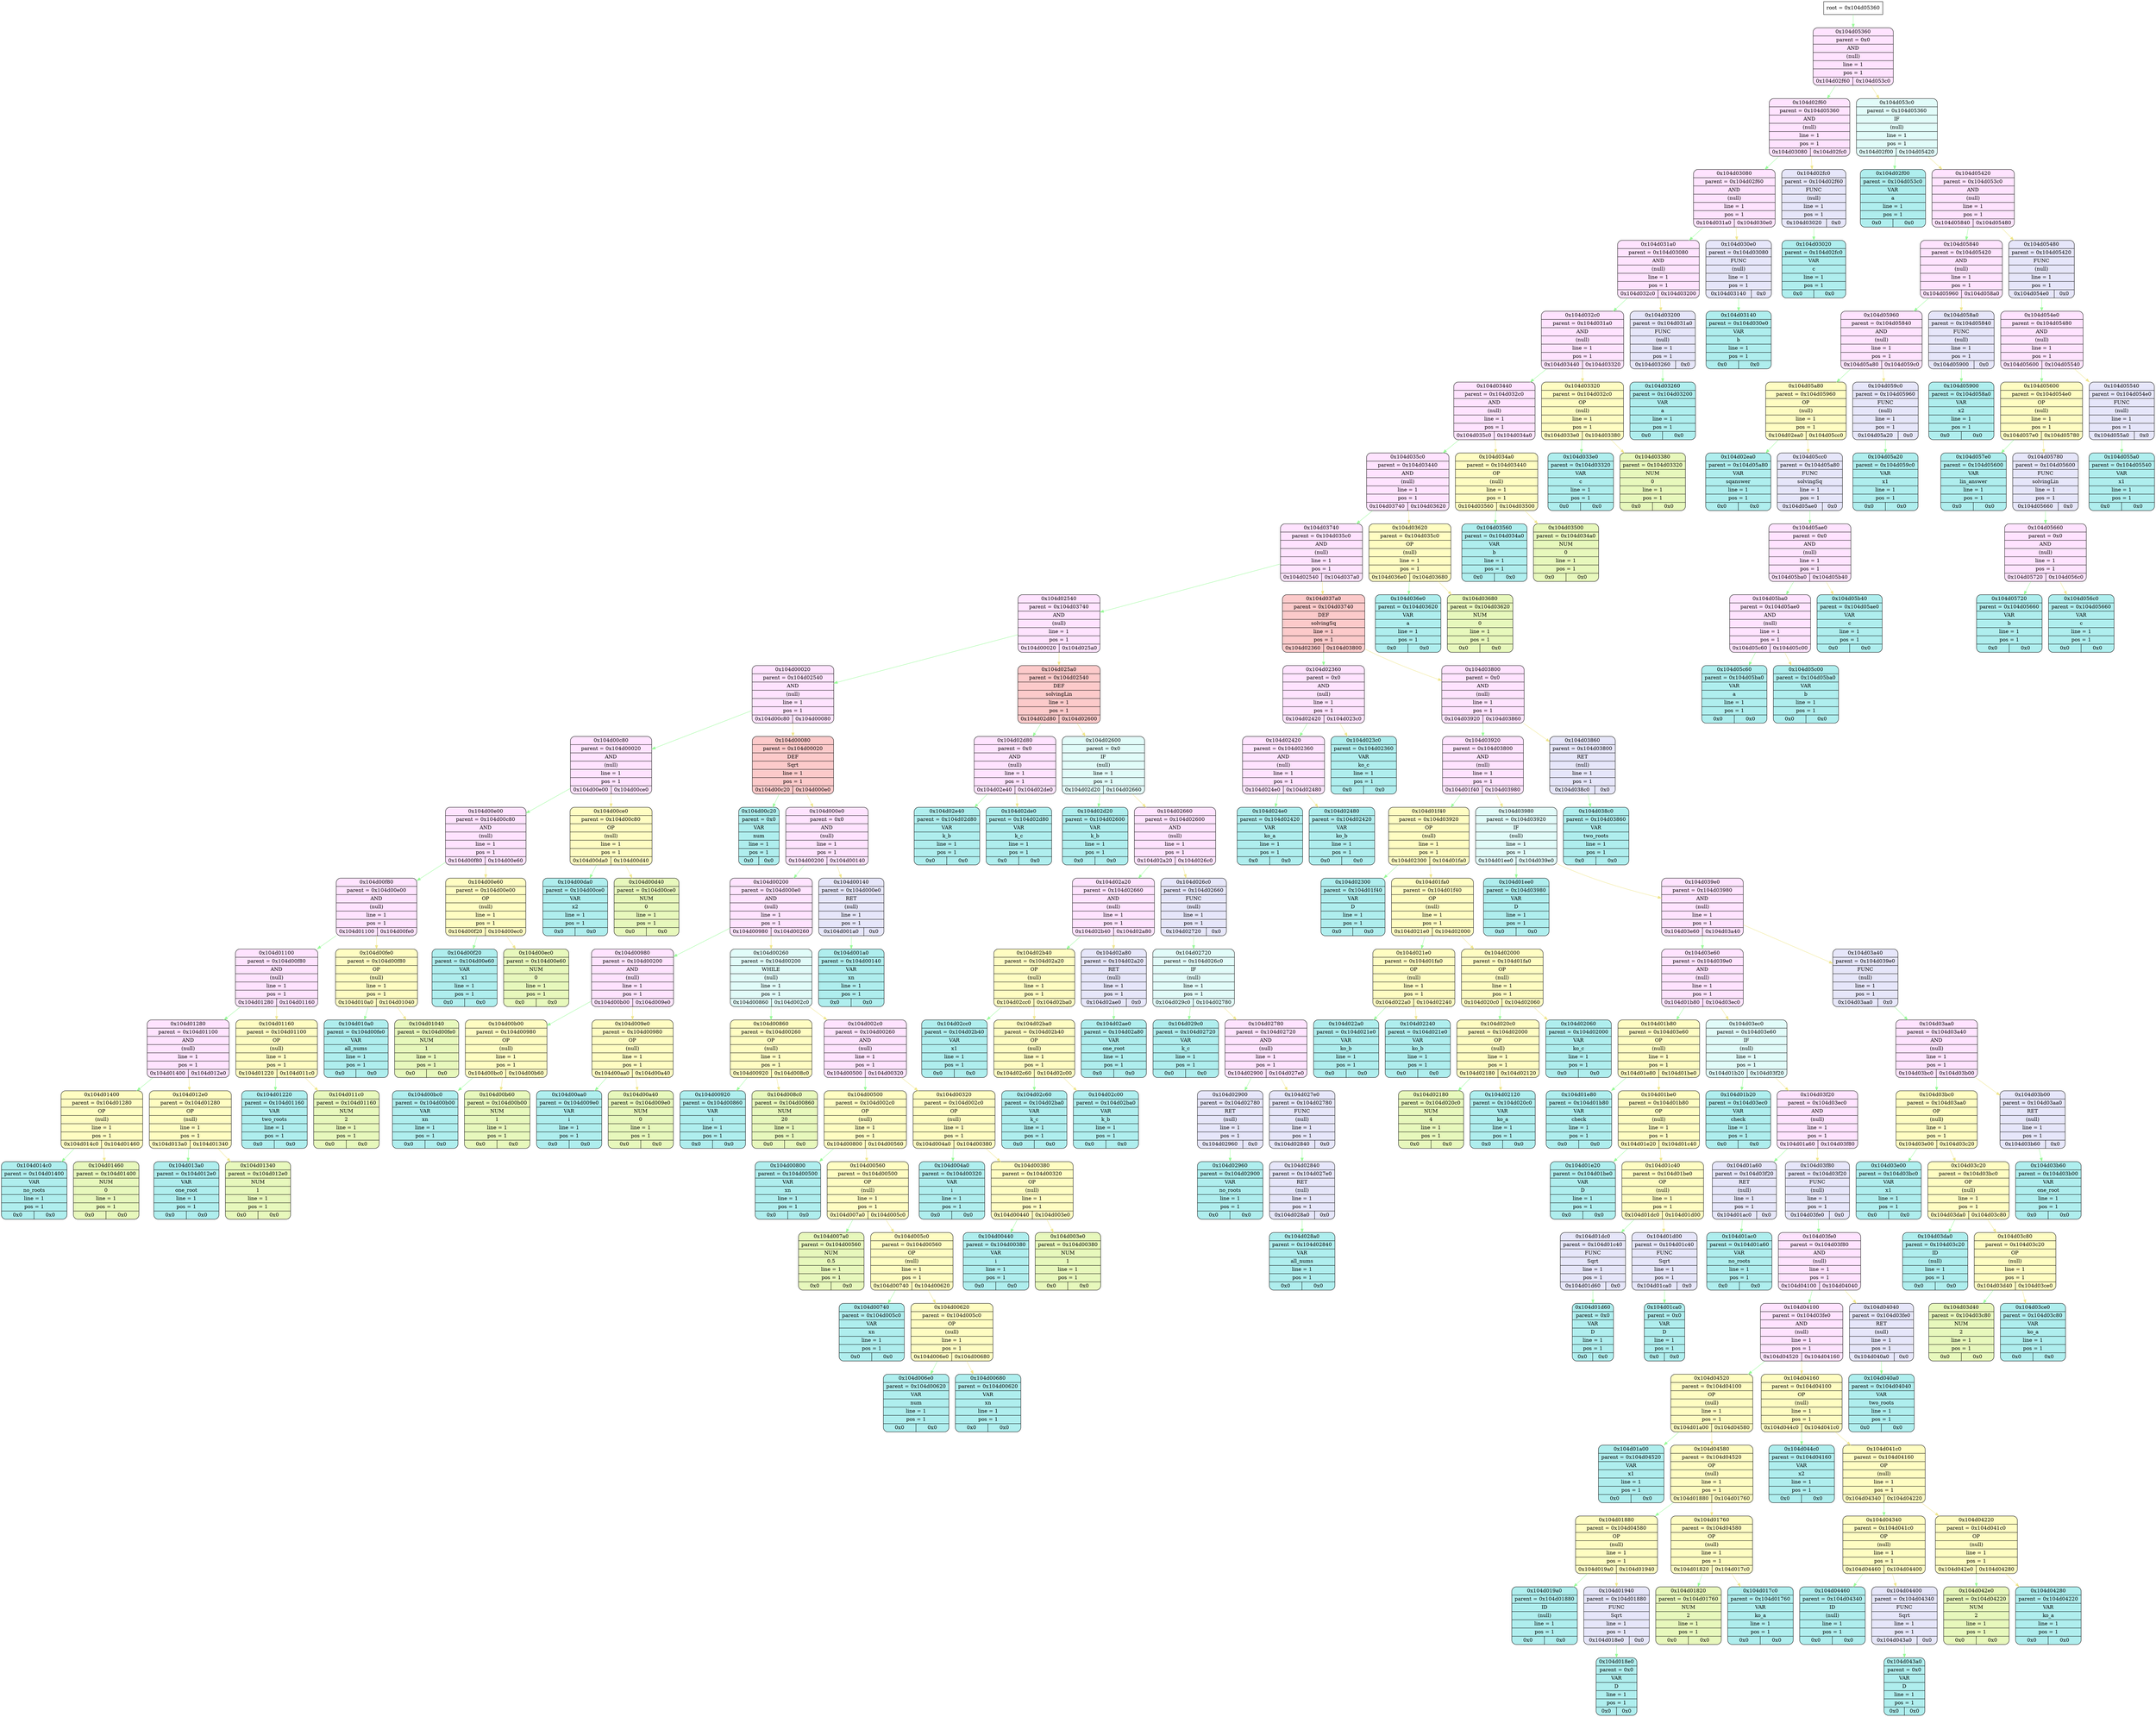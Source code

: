 digraph
{
    node_info[shape = record, label = "{root = 0x104d05360}"];

    node_info->node_0x104d05360 [color = "#98FB98"];
    node_0x104d05360[shape = Mrecord, label = "{{0x104d05360} | {parent =  0x0} | {AND} | {(null)} | {line = 1} | {pos = 1} | {0x104d02f60 | 0x104d053c0}}",
                                        style="filled", fillcolor="#FFE3FF"];
    node_0x104d02f60[shape = Mrecord, label = "{{0x104d02f60} | {parent =  0x104d05360} | {AND} | {(null)} | {line = 1} | {pos = 1} | {0x104d03080 | 0x104d02fc0}}",
                                        style="filled", fillcolor="#FFE3FF"];
    node_0x104d03080[shape = Mrecord, label = "{{0x104d03080} | {parent =  0x104d02f60} | {AND} | {(null)} | {line = 1} | {pos = 1} | {0x104d031a0 | 0x104d030e0}}",
                                        style="filled", fillcolor="#FFE3FF"];
    node_0x104d031a0[shape = Mrecord, label = "{{0x104d031a0} | {parent =  0x104d03080} | {AND} | {(null)} | {line = 1} | {pos = 1} | {0x104d032c0 | 0x104d03200}}",
                                        style="filled", fillcolor="#FFE3FF"];
    node_0x104d032c0[shape = Mrecord, label = "{{0x104d032c0} | {parent =  0x104d031a0} | {AND} | {(null)} | {line = 1} | {pos = 1} | {0x104d03440 | 0x104d03320}}",
                                        style="filled", fillcolor="#FFE3FF"];
    node_0x104d03440[shape = Mrecord, label = "{{0x104d03440} | {parent =  0x104d032c0} | {AND} | {(null)} | {line = 1} | {pos = 1} | {0x104d035c0 | 0x104d034a0}}",
                                        style="filled", fillcolor="#FFE3FF"];
    node_0x104d035c0[shape = Mrecord, label = "{{0x104d035c0} | {parent =  0x104d03440} | {AND} | {(null)} | {line = 1} | {pos = 1} | {0x104d03740 | 0x104d03620}}",
                                        style="filled", fillcolor="#FFE3FF"];
    node_0x104d03740[shape = Mrecord, label = "{{0x104d03740} | {parent =  0x104d035c0} | {AND} | {(null)} | {line = 1} | {pos = 1} | {0x104d02540 | 0x104d037a0}}",
                                        style="filled", fillcolor="#FFE3FF"];
    node_0x104d02540[shape = Mrecord, label = "{{0x104d02540} | {parent =  0x104d03740} | {AND} | {(null)} | {line = 1} | {pos = 1} | {0x104d00020 | 0x104d025a0}}",
                                        style="filled", fillcolor="#FFE3FF"];
    node_0x104d00020[shape = Mrecord, label = "{{0x104d00020} | {parent =  0x104d02540} | {AND} | {(null)} | {line = 1} | {pos = 1} | {0x104d00c80 | 0x104d00080}}",
                                        style="filled", fillcolor="#FFE3FF"];
    node_0x104d00c80[shape = Mrecord, label = "{{0x104d00c80} | {parent =  0x104d00020} | {AND} | {(null)} | {line = 1} | {pos = 1} | {0x104d00e00 | 0x104d00ce0}}",
                                        style="filled", fillcolor="#FFE3FF"];
    node_0x104d00e00[shape = Mrecord, label = "{{0x104d00e00} | {parent =  0x104d00c80} | {AND} | {(null)} | {line = 1} | {pos = 1} | {0x104d00f80 | 0x104d00e60}}",
                                        style="filled", fillcolor="#FFE3FF"];
    node_0x104d00f80[shape = Mrecord, label = "{{0x104d00f80} | {parent =  0x104d00e00} | {AND} | {(null)} | {line = 1} | {pos = 1} | {0x104d01100 | 0x104d00fe0}}",
                                        style="filled", fillcolor="#FFE3FF"];
    node_0x104d01100[shape = Mrecord, label = "{{0x104d01100} | {parent =  0x104d00f80} | {AND} | {(null)} | {line = 1} | {pos = 1} | {0x104d01280 | 0x104d01160}}",
                                        style="filled", fillcolor="#FFE3FF"];
    node_0x104d01280[shape = Mrecord, label = "{{0x104d01280} | {parent =  0x104d01100} | {AND} | {(null)} | {line = 1} | {pos = 1} | {0x104d01400 | 0x104d012e0}}",
                                        style="filled", fillcolor="#FFE3FF"];
    node_0x104d01400[shape = Mrecord, label = "{{0x104d01400} | {parent =  0x104d01280} | {OP} | {(null)} | {line = 1} | {pos = 1} | {0x104d014c0 | 0x104d01460}}",
                                        style="filled", fillcolor="#FFFDC2"];
    node_0x104d014c0[shape = Mrecord, label = "{{0x104d014c0} | {parent =  0x104d01400} | {VAR} | {no_roots} | {line = 1} | {pos = 1} | {0x0 | 0x0}}",
                                        style="filled", fillcolor="#AFEEEE"];
    node_0x104d01460[shape = Mrecord, label = "{{0x104d01460} | {parent =  0x104d01400} | {NUM} | {0} | {line = 1} | {pos = 1} | {0x0 | 0x0}}",
                style="filled", fillcolor="#E7F8BC"];
    node_0x104d012e0[shape = Mrecord, label = "{{0x104d012e0} | {parent =  0x104d01280} | {OP} | {(null)} | {line = 1} | {pos = 1} | {0x104d013a0 | 0x104d01340}}",
                                        style="filled", fillcolor="#FFFDC2"];
    node_0x104d013a0[shape = Mrecord, label = "{{0x104d013a0} | {parent =  0x104d012e0} | {VAR} | {one_root} | {line = 1} | {pos = 1} | {0x0 | 0x0}}",
                                        style="filled", fillcolor="#AFEEEE"];
    node_0x104d01340[shape = Mrecord, label = "{{0x104d01340} | {parent =  0x104d012e0} | {NUM} | {1} | {line = 1} | {pos = 1} | {0x0 | 0x0}}",
                style="filled", fillcolor="#E7F8BC"];
    node_0x104d01160[shape = Mrecord, label = "{{0x104d01160} | {parent =  0x104d01100} | {OP} | {(null)} | {line = 1} | {pos = 1} | {0x104d01220 | 0x104d011c0}}",
                                        style="filled", fillcolor="#FFFDC2"];
    node_0x104d01220[shape = Mrecord, label = "{{0x104d01220} | {parent =  0x104d01160} | {VAR} | {two_roots} | {line = 1} | {pos = 1} | {0x0 | 0x0}}",
                                        style="filled", fillcolor="#AFEEEE"];
    node_0x104d011c0[shape = Mrecord, label = "{{0x104d011c0} | {parent =  0x104d01160} | {NUM} | {2} | {line = 1} | {pos = 1} | {0x0 | 0x0}}",
                style="filled", fillcolor="#E7F8BC"];
    node_0x104d00fe0[shape = Mrecord, label = "{{0x104d00fe0} | {parent =  0x104d00f80} | {OP} | {(null)} | {line = 1} | {pos = 1} | {0x104d010a0 | 0x104d01040}}",
                                        style="filled", fillcolor="#FFFDC2"];
    node_0x104d010a0[shape = Mrecord, label = "{{0x104d010a0} | {parent =  0x104d00fe0} | {VAR} | {all_nums} | {line = 1} | {pos = 1} | {0x0 | 0x0}}",
                                        style="filled", fillcolor="#AFEEEE"];
    node_0x104d01040[shape = Mrecord, label = "{{0x104d01040} | {parent =  0x104d00fe0} | {NUM} | {1} | {line = 1} | {pos = 1} | {0x0 | 0x0}}",
                style="filled", fillcolor="#E7F8BC"];
    node_0x104d00e60[shape = Mrecord, label = "{{0x104d00e60} | {parent =  0x104d00e00} | {OP} | {(null)} | {line = 1} | {pos = 1} | {0x104d00f20 | 0x104d00ec0}}",
                                        style="filled", fillcolor="#FFFDC2"];
    node_0x104d00f20[shape = Mrecord, label = "{{0x104d00f20} | {parent =  0x104d00e60} | {VAR} | {x1} | {line = 1} | {pos = 1} | {0x0 | 0x0}}",
                                        style="filled", fillcolor="#AFEEEE"];
    node_0x104d00ec0[shape = Mrecord, label = "{{0x104d00ec0} | {parent =  0x104d00e60} | {NUM} | {0} | {line = 1} | {pos = 1} | {0x0 | 0x0}}",
                style="filled", fillcolor="#E7F8BC"];
    node_0x104d00ce0[shape = Mrecord, label = "{{0x104d00ce0} | {parent =  0x104d00c80} | {OP} | {(null)} | {line = 1} | {pos = 1} | {0x104d00da0 | 0x104d00d40}}",
                                        style="filled", fillcolor="#FFFDC2"];
    node_0x104d00da0[shape = Mrecord, label = "{{0x104d00da0} | {parent =  0x104d00ce0} | {VAR} | {x2} | {line = 1} | {pos = 1} | {0x0 | 0x0}}",
                                        style="filled", fillcolor="#AFEEEE"];
    node_0x104d00d40[shape = Mrecord, label = "{{0x104d00d40} | {parent =  0x104d00ce0} | {NUM} | {0} | {line = 1} | {pos = 1} | {0x0 | 0x0}}",
                style="filled", fillcolor="#E7F8BC"];
    node_0x104d00080[shape = Mrecord, label = "{{0x104d00080} | {parent =  0x104d00020} | {DEF} | {Sqrt} | {line = 1} | {pos = 1} | {0x104d00c20 | 0x104d000e0}}",
                                        style="filled", fillcolor="#FCCACA"];
    node_0x104d00c20[shape = Mrecord, label = "{{0x104d00c20} | {parent =  0x0} | {VAR} | {num} | {line = 1} | {pos = 1} | {0x0 | 0x0}}",
                                        style="filled", fillcolor="#AFEEEE"];
    node_0x104d000e0[shape = Mrecord, label = "{{0x104d000e0} | {parent =  0x0} | {AND} | {(null)} | {line = 1} | {pos = 1} | {0x104d00200 | 0x104d00140}}",
                                        style="filled", fillcolor="#FFE3FF"];
    node_0x104d00200[shape = Mrecord, label = "{{0x104d00200} | {parent =  0x104d000e0} | {AND} | {(null)} | {line = 1} | {pos = 1} | {0x104d00980 | 0x104d00260}}",
                                        style="filled", fillcolor="#FFE3FF"];
    node_0x104d00980[shape = Mrecord, label = "{{0x104d00980} | {parent =  0x104d00200} | {AND} | {(null)} | {line = 1} | {pos = 1} | {0x104d00b00 | 0x104d009e0}}",
                                        style="filled", fillcolor="#FFE3FF"];
    node_0x104d00b00[shape = Mrecord, label = "{{0x104d00b00} | {parent =  0x104d00980} | {OP} | {(null)} | {line = 1} | {pos = 1} | {0x104d00bc0 | 0x104d00b60}}",
                                        style="filled", fillcolor="#FFFDC2"];
    node_0x104d00bc0[shape = Mrecord, label = "{{0x104d00bc0} | {parent =  0x104d00b00} | {VAR} | {xn} | {line = 1} | {pos = 1} | {0x0 | 0x0}}",
                                        style="filled", fillcolor="#AFEEEE"];
    node_0x104d00b60[shape = Mrecord, label = "{{0x104d00b60} | {parent =  0x104d00b00} | {NUM} | {1} | {line = 1} | {pos = 1} | {0x0 | 0x0}}",
                style="filled", fillcolor="#E7F8BC"];
    node_0x104d009e0[shape = Mrecord, label = "{{0x104d009e0} | {parent =  0x104d00980} | {OP} | {(null)} | {line = 1} | {pos = 1} | {0x104d00aa0 | 0x104d00a40}}",
                                        style="filled", fillcolor="#FFFDC2"];
    node_0x104d00aa0[shape = Mrecord, label = "{{0x104d00aa0} | {parent =  0x104d009e0} | {VAR} | {i} | {line = 1} | {pos = 1} | {0x0 | 0x0}}",
                                        style="filled", fillcolor="#AFEEEE"];
    node_0x104d00a40[shape = Mrecord, label = "{{0x104d00a40} | {parent =  0x104d009e0} | {NUM} | {0} | {line = 1} | {pos = 1} | {0x0 | 0x0}}",
                style="filled", fillcolor="#E7F8BC"];
    node_0x104d00260[shape = Mrecord, label = "{{0x104d00260} | {parent =  0x104d00200} | {WHILE} | {(null)} | {line = 1} | {pos = 1} | {0x104d00860 | 0x104d002c0}}",
                                        style="filled", fillcolor="#E1FCF9"];
    node_0x104d00860[shape = Mrecord, label = "{{0x104d00860} | {parent =  0x104d00260} | {OP} | {(null)} | {line = 1} | {pos = 1} | {0x104d00920 | 0x104d008c0}}",
                                        style="filled", fillcolor="#FFFDC2"];
    node_0x104d00920[shape = Mrecord, label = "{{0x104d00920} | {parent =  0x104d00860} | {VAR} | {i} | {line = 1} | {pos = 1} | {0x0 | 0x0}}",
                                        style="filled", fillcolor="#AFEEEE"];
    node_0x104d008c0[shape = Mrecord, label = "{{0x104d008c0} | {parent =  0x104d00860} | {NUM} | {20} | {line = 1} | {pos = 1} | {0x0 | 0x0}}",
                style="filled", fillcolor="#E7F8BC"];
    node_0x104d002c0[shape = Mrecord, label = "{{0x104d002c0} | {parent =  0x104d00260} | {AND} | {(null)} | {line = 1} | {pos = 1} | {0x104d00500 | 0x104d00320}}",
                                        style="filled", fillcolor="#FFE3FF"];
    node_0x104d00500[shape = Mrecord, label = "{{0x104d00500} | {parent =  0x104d002c0} | {OP} | {(null)} | {line = 1} | {pos = 1} | {0x104d00800 | 0x104d00560}}",
                                        style="filled", fillcolor="#FFFDC2"];
    node_0x104d00800[shape = Mrecord, label = "{{0x104d00800} | {parent =  0x104d00500} | {VAR} | {xn} | {line = 1} | {pos = 1} | {0x0 | 0x0}}",
                                        style="filled", fillcolor="#AFEEEE"];
    node_0x104d00560[shape = Mrecord, label = "{{0x104d00560} | {parent =  0x104d00500} | {OP} | {(null)} | {line = 1} | {pos = 1} | {0x104d007a0 | 0x104d005c0}}",
                                        style="filled", fillcolor="#FFFDC2"];
    node_0x104d007a0[shape = Mrecord, label = "{{0x104d007a0} | {parent =  0x104d00560} | {NUM} | {0.5} | {line = 1} | {pos = 1} | {0x0 | 0x0}}",
                style="filled", fillcolor="#E7F8BC"];
    node_0x104d005c0[shape = Mrecord, label = "{{0x104d005c0} | {parent =  0x104d00560} | {OP} | {(null)} | {line = 1} | {pos = 1} | {0x104d00740 | 0x104d00620}}",
                                        style="filled", fillcolor="#FFFDC2"];
    node_0x104d00740[shape = Mrecord, label = "{{0x104d00740} | {parent =  0x104d005c0} | {VAR} | {xn} | {line = 1} | {pos = 1} | {0x0 | 0x0}}",
                                        style="filled", fillcolor="#AFEEEE"];
    node_0x104d00620[shape = Mrecord, label = "{{0x104d00620} | {parent =  0x104d005c0} | {OP} | {(null)} | {line = 1} | {pos = 1} | {0x104d006e0 | 0x104d00680}}",
                                        style="filled", fillcolor="#FFFDC2"];
    node_0x104d006e0[shape = Mrecord, label = "{{0x104d006e0} | {parent =  0x104d00620} | {VAR} | {num} | {line = 1} | {pos = 1} | {0x0 | 0x0}}",
                                        style="filled", fillcolor="#AFEEEE"];
    node_0x104d00680[shape = Mrecord, label = "{{0x104d00680} | {parent =  0x104d00620} | {VAR} | {xn} | {line = 1} | {pos = 1} | {0x0 | 0x0}}",
                                        style="filled", fillcolor="#AFEEEE"];
    node_0x104d00320[shape = Mrecord, label = "{{0x104d00320} | {parent =  0x104d002c0} | {OP} | {(null)} | {line = 1} | {pos = 1} | {0x104d004a0 | 0x104d00380}}",
                                        style="filled", fillcolor="#FFFDC2"];
    node_0x104d004a0[shape = Mrecord, label = "{{0x104d004a0} | {parent =  0x104d00320} | {VAR} | {i} | {line = 1} | {pos = 1} | {0x0 | 0x0}}",
                                        style="filled", fillcolor="#AFEEEE"];
    node_0x104d00380[shape = Mrecord, label = "{{0x104d00380} | {parent =  0x104d00320} | {OP} | {(null)} | {line = 1} | {pos = 1} | {0x104d00440 | 0x104d003e0}}",
                                        style="filled", fillcolor="#FFFDC2"];
    node_0x104d00440[shape = Mrecord, label = "{{0x104d00440} | {parent =  0x104d00380} | {VAR} | {i} | {line = 1} | {pos = 1} | {0x0 | 0x0}}",
                                        style="filled", fillcolor="#AFEEEE"];
    node_0x104d003e0[shape = Mrecord, label = "{{0x104d003e0} | {parent =  0x104d00380} | {NUM} | {1} | {line = 1} | {pos = 1} | {0x0 | 0x0}}",
                style="filled", fillcolor="#E7F8BC"];
    node_0x104d00140[shape = Mrecord, label = "{{0x104d00140} | {parent =  0x104d000e0} | {RET} | {(null)} | {line = 1} | {pos = 1} | {0x104d001a0 | 0x0}}",
                                        style="filled", fillcolor="#E6E6FA"];
    node_0x104d001a0[shape = Mrecord, label = "{{0x104d001a0} | {parent =  0x104d00140} | {VAR} | {xn} | {line = 1} | {pos = 1} | {0x0 | 0x0}}",
                                        style="filled", fillcolor="#AFEEEE"];
    node_0x104d025a0[shape = Mrecord, label = "{{0x104d025a0} | {parent =  0x104d02540} | {DEF} | {solvingLin} | {line = 1} | {pos = 1} | {0x104d02d80 | 0x104d02600}}",
                                        style="filled", fillcolor="#FCCACA"];
    node_0x104d02d80[shape = Mrecord, label = "{{0x104d02d80} | {parent =  0x0} | {AND} | {(null)} | {line = 1} | {pos = 1} | {0x104d02e40 | 0x104d02de0}}",
                                        style="filled", fillcolor="#FFE3FF"];
    node_0x104d02e40[shape = Mrecord, label = "{{0x104d02e40} | {parent =  0x104d02d80} | {VAR} | {k_b} | {line = 1} | {pos = 1} | {0x0 | 0x0}}",
                                        style="filled", fillcolor="#AFEEEE"];
    node_0x104d02de0[shape = Mrecord, label = "{{0x104d02de0} | {parent =  0x104d02d80} | {VAR} | {k_c} | {line = 1} | {pos = 1} | {0x0 | 0x0}}",
                                        style="filled", fillcolor="#AFEEEE"];
    node_0x104d02600[shape = Mrecord, label = "{{0x104d02600} | {parent =  0x0} | {IF} | {(null)} | {line = 1} | {pos = 1} | {0x104d02d20 | 0x104d02660}}",
                                        style="filled", fillcolor="#E1FCF9"];
    node_0x104d02d20[shape = Mrecord, label = "{{0x104d02d20} | {parent =  0x104d02600} | {VAR} | {k_b} | {line = 1} | {pos = 1} | {0x0 | 0x0}}",
                                        style="filled", fillcolor="#AFEEEE"];
    node_0x104d02660[shape = Mrecord, label = "{{0x104d02660} | {parent =  0x104d02600} | {AND} | {(null)} | {line = 1} | {pos = 1} | {0x104d02a20 | 0x104d026c0}}",
                                        style="filled", fillcolor="#FFE3FF"];
    node_0x104d02a20[shape = Mrecord, label = "{{0x104d02a20} | {parent =  0x104d02660} | {AND} | {(null)} | {line = 1} | {pos = 1} | {0x104d02b40 | 0x104d02a80}}",
                                        style="filled", fillcolor="#FFE3FF"];
    node_0x104d02b40[shape = Mrecord, label = "{{0x104d02b40} | {parent =  0x104d02a20} | {OP} | {(null)} | {line = 1} | {pos = 1} | {0x104d02cc0 | 0x104d02ba0}}",
                                        style="filled", fillcolor="#FFFDC2"];
    node_0x104d02cc0[shape = Mrecord, label = "{{0x104d02cc0} | {parent =  0x104d02b40} | {VAR} | {x1} | {line = 1} | {pos = 1} | {0x0 | 0x0}}",
                                        style="filled", fillcolor="#AFEEEE"];
    node_0x104d02ba0[shape = Mrecord, label = "{{0x104d02ba0} | {parent =  0x104d02b40} | {OP} | {(null)} | {line = 1} | {pos = 1} | {0x104d02c60 | 0x104d02c00}}",
                                        style="filled", fillcolor="#FFFDC2"];
    node_0x104d02c60[shape = Mrecord, label = "{{0x104d02c60} | {parent =  0x104d02ba0} | {VAR} | {k_c} | {line = 1} | {pos = 1} | {0x0 | 0x0}}",
                                        style="filled", fillcolor="#AFEEEE"];
    node_0x104d02c00[shape = Mrecord, label = "{{0x104d02c00} | {parent =  0x104d02ba0} | {VAR} | {k_b} | {line = 1} | {pos = 1} | {0x0 | 0x0}}",
                                        style="filled", fillcolor="#AFEEEE"];
    node_0x104d02a80[shape = Mrecord, label = "{{0x104d02a80} | {parent =  0x104d02a20} | {RET} | {(null)} | {line = 1} | {pos = 1} | {0x104d02ae0 | 0x0}}",
                                        style="filled", fillcolor="#E6E6FA"];
    node_0x104d02ae0[shape = Mrecord, label = "{{0x104d02ae0} | {parent =  0x104d02a80} | {VAR} | {one_root} | {line = 1} | {pos = 1} | {0x0 | 0x0}}",
                                        style="filled", fillcolor="#AFEEEE"];
    node_0x104d026c0[shape = Mrecord, label = "{{0x104d026c0} | {parent =  0x104d02660} | {FUNC} | {(null)} | {line = 1} | {pos = 1} | {0x104d02720 | 0x0}}",
                                        style="filled", fillcolor="#E6E6FA"];
    node_0x104d02720[shape = Mrecord, label = "{{0x104d02720} | {parent =  0x104d026c0} | {IF} | {(null)} | {line = 1} | {pos = 1} | {0x104d029c0 | 0x104d02780}}",
                                        style="filled", fillcolor="#E1FCF9"];
    node_0x104d029c0[shape = Mrecord, label = "{{0x104d029c0} | {parent =  0x104d02720} | {VAR} | {k_c} | {line = 1} | {pos = 1} | {0x0 | 0x0}}",
                                        style="filled", fillcolor="#AFEEEE"];
    node_0x104d02780[shape = Mrecord, label = "{{0x104d02780} | {parent =  0x104d02720} | {AND} | {(null)} | {line = 1} | {pos = 1} | {0x104d02900 | 0x104d027e0}}",
                                        style="filled", fillcolor="#FFE3FF"];
    node_0x104d02900[shape = Mrecord, label = "{{0x104d02900} | {parent =  0x104d02780} | {RET} | {(null)} | {line = 1} | {pos = 1} | {0x104d02960 | 0x0}}",
                                        style="filled", fillcolor="#E6E6FA"];
    node_0x104d02960[shape = Mrecord, label = "{{0x104d02960} | {parent =  0x104d02900} | {VAR} | {no_roots} | {line = 1} | {pos = 1} | {0x0 | 0x0}}",
                                        style="filled", fillcolor="#AFEEEE"];
    node_0x104d027e0[shape = Mrecord, label = "{{0x104d027e0} | {parent =  0x104d02780} | {FUNC} | {(null)} | {line = 1} | {pos = 1} | {0x104d02840 | 0x0}}",
                                        style="filled", fillcolor="#E6E6FA"];
    node_0x104d02840[shape = Mrecord, label = "{{0x104d02840} | {parent =  0x104d027e0} | {RET} | {(null)} | {line = 1} | {pos = 1} | {0x104d028a0 | 0x0}}",
                                        style="filled", fillcolor="#E6E6FA"];
    node_0x104d028a0[shape = Mrecord, label = "{{0x104d028a0} | {parent =  0x104d02840} | {VAR} | {all_nums} | {line = 1} | {pos = 1} | {0x0 | 0x0}}",
                                        style="filled", fillcolor="#AFEEEE"];
    node_0x104d037a0[shape = Mrecord, label = "{{0x104d037a0} | {parent =  0x104d03740} | {DEF} | {solvingSq} | {line = 1} | {pos = 1} | {0x104d02360 | 0x104d03800}}",
                                        style="filled", fillcolor="#FCCACA"];
    node_0x104d02360[shape = Mrecord, label = "{{0x104d02360} | {parent =  0x0} | {AND} | {(null)} | {line = 1} | {pos = 1} | {0x104d02420 | 0x104d023c0}}",
                                        style="filled", fillcolor="#FFE3FF"];
    node_0x104d02420[shape = Mrecord, label = "{{0x104d02420} | {parent =  0x104d02360} | {AND} | {(null)} | {line = 1} | {pos = 1} | {0x104d024e0 | 0x104d02480}}",
                                        style="filled", fillcolor="#FFE3FF"];
    node_0x104d024e0[shape = Mrecord, label = "{{0x104d024e0} | {parent =  0x104d02420} | {VAR} | {ko_a} | {line = 1} | {pos = 1} | {0x0 | 0x0}}",
                                        style="filled", fillcolor="#AFEEEE"];
    node_0x104d02480[shape = Mrecord, label = "{{0x104d02480} | {parent =  0x104d02420} | {VAR} | {ko_b} | {line = 1} | {pos = 1} | {0x0 | 0x0}}",
                                        style="filled", fillcolor="#AFEEEE"];
    node_0x104d023c0[shape = Mrecord, label = "{{0x104d023c0} | {parent =  0x104d02360} | {VAR} | {ko_c} | {line = 1} | {pos = 1} | {0x0 | 0x0}}",
                                        style="filled", fillcolor="#AFEEEE"];
    node_0x104d03800[shape = Mrecord, label = "{{0x104d03800} | {parent =  0x0} | {AND} | {(null)} | {line = 1} | {pos = 1} | {0x104d03920 | 0x104d03860}}",
                                        style="filled", fillcolor="#FFE3FF"];
    node_0x104d03920[shape = Mrecord, label = "{{0x104d03920} | {parent =  0x104d03800} | {AND} | {(null)} | {line = 1} | {pos = 1} | {0x104d01f40 | 0x104d03980}}",
                                        style="filled", fillcolor="#FFE3FF"];
    node_0x104d01f40[shape = Mrecord, label = "{{0x104d01f40} | {parent =  0x104d03920} | {OP} | {(null)} | {line = 1} | {pos = 1} | {0x104d02300 | 0x104d01fa0}}",
                                        style="filled", fillcolor="#FFFDC2"];
    node_0x104d02300[shape = Mrecord, label = "{{0x104d02300} | {parent =  0x104d01f40} | {VAR} | {D} | {line = 1} | {pos = 1} | {0x0 | 0x0}}",
                                        style="filled", fillcolor="#AFEEEE"];
    node_0x104d01fa0[shape = Mrecord, label = "{{0x104d01fa0} | {parent =  0x104d01f40} | {OP} | {(null)} | {line = 1} | {pos = 1} | {0x104d021e0 | 0x104d02000}}",
                                        style="filled", fillcolor="#FFFDC2"];
    node_0x104d021e0[shape = Mrecord, label = "{{0x104d021e0} | {parent =  0x104d01fa0} | {OP} | {(null)} | {line = 1} | {pos = 1} | {0x104d022a0 | 0x104d02240}}",
                                        style="filled", fillcolor="#FFFDC2"];
    node_0x104d022a0[shape = Mrecord, label = "{{0x104d022a0} | {parent =  0x104d021e0} | {VAR} | {ko_b} | {line = 1} | {pos = 1} | {0x0 | 0x0}}",
                                        style="filled", fillcolor="#AFEEEE"];
    node_0x104d02240[shape = Mrecord, label = "{{0x104d02240} | {parent =  0x104d021e0} | {VAR} | {ko_b} | {line = 1} | {pos = 1} | {0x0 | 0x0}}",
                                        style="filled", fillcolor="#AFEEEE"];
    node_0x104d02000[shape = Mrecord, label = "{{0x104d02000} | {parent =  0x104d01fa0} | {OP} | {(null)} | {line = 1} | {pos = 1} | {0x104d020c0 | 0x104d02060}}",
                                        style="filled", fillcolor="#FFFDC2"];
    node_0x104d020c0[shape = Mrecord, label = "{{0x104d020c0} | {parent =  0x104d02000} | {OP} | {(null)} | {line = 1} | {pos = 1} | {0x104d02180 | 0x104d02120}}",
                                        style="filled", fillcolor="#FFFDC2"];
    node_0x104d02180[shape = Mrecord, label = "{{0x104d02180} | {parent =  0x104d020c0} | {NUM} | {4} | {line = 1} | {pos = 1} | {0x0 | 0x0}}",
                style="filled", fillcolor="#E7F8BC"];
    node_0x104d02120[shape = Mrecord, label = "{{0x104d02120} | {parent =  0x104d020c0} | {VAR} | {ko_a} | {line = 1} | {pos = 1} | {0x0 | 0x0}}",
                                        style="filled", fillcolor="#AFEEEE"];
    node_0x104d02060[shape = Mrecord, label = "{{0x104d02060} | {parent =  0x104d02000} | {VAR} | {ko_c} | {line = 1} | {pos = 1} | {0x0 | 0x0}}",
                                        style="filled", fillcolor="#AFEEEE"];
    node_0x104d03980[shape = Mrecord, label = "{{0x104d03980} | {parent =  0x104d03920} | {IF} | {(null)} | {line = 1} | {pos = 1} | {0x104d01ee0 | 0x104d039e0}}",
                                        style="filled", fillcolor="#E1FCF9"];
    node_0x104d01ee0[shape = Mrecord, label = "{{0x104d01ee0} | {parent =  0x104d03980} | {VAR} | {D} | {line = 1} | {pos = 1} | {0x0 | 0x0}}",
                                        style="filled", fillcolor="#AFEEEE"];
    node_0x104d039e0[shape = Mrecord, label = "{{0x104d039e0} | {parent =  0x104d03980} | {AND} | {(null)} | {line = 1} | {pos = 1} | {0x104d03e60 | 0x104d03a40}}",
                                        style="filled", fillcolor="#FFE3FF"];
    node_0x104d03e60[shape = Mrecord, label = "{{0x104d03e60} | {parent =  0x104d039e0} | {AND} | {(null)} | {line = 1} | {pos = 1} | {0x104d01b80 | 0x104d03ec0}}",
                                        style="filled", fillcolor="#FFE3FF"];
    node_0x104d01b80[shape = Mrecord, label = "{{0x104d01b80} | {parent =  0x104d03e60} | {OP} | {(null)} | {line = 1} | {pos = 1} | {0x104d01e80 | 0x104d01be0}}",
                                        style="filled", fillcolor="#FFFDC2"];
    node_0x104d01e80[shape = Mrecord, label = "{{0x104d01e80} | {parent =  0x104d01b80} | {VAR} | {check} | {line = 1} | {pos = 1} | {0x0 | 0x0}}",
                                        style="filled", fillcolor="#AFEEEE"];
    node_0x104d01be0[shape = Mrecord, label = "{{0x104d01be0} | {parent =  0x104d01b80} | {OP} | {(null)} | {line = 1} | {pos = 1} | {0x104d01e20 | 0x104d01c40}}",
                                        style="filled", fillcolor="#FFFDC2"];
    node_0x104d01e20[shape = Mrecord, label = "{{0x104d01e20} | {parent =  0x104d01be0} | {VAR} | {D} | {line = 1} | {pos = 1} | {0x0 | 0x0}}",
                                        style="filled", fillcolor="#AFEEEE"];
    node_0x104d01c40[shape = Mrecord, label = "{{0x104d01c40} | {parent =  0x104d01be0} | {OP} | {(null)} | {line = 1} | {pos = 1} | {0x104d01dc0 | 0x104d01d00}}",
                                        style="filled", fillcolor="#FFFDC2"];
    node_0x104d01dc0[shape = Mrecord, label = "{{0x104d01dc0} | {parent =  0x104d01c40} | {FUNC} | {Sqrt} | {line = 1} | {pos = 1} | {0x104d01d60 | 0x0}}",
                                        style="filled", fillcolor="#E6E6FA"];
    node_0x104d01d60[shape = Mrecord, label = "{{0x104d01d60} | {parent =  0x0} | {VAR} | {D} | {line = 1} | {pos = 1} | {0x0 | 0x0}}",
                                        style="filled", fillcolor="#AFEEEE"];
    node_0x104d01d00[shape = Mrecord, label = "{{0x104d01d00} | {parent =  0x104d01c40} | {FUNC} | {Sqrt} | {line = 1} | {pos = 1} | {0x104d01ca0 | 0x0}}",
                                        style="filled", fillcolor="#E6E6FA"];
    node_0x104d01ca0[shape = Mrecord, label = "{{0x104d01ca0} | {parent =  0x0} | {VAR} | {D} | {line = 1} | {pos = 1} | {0x0 | 0x0}}",
                                        style="filled", fillcolor="#AFEEEE"];
    node_0x104d03ec0[shape = Mrecord, label = "{{0x104d03ec0} | {parent =  0x104d03e60} | {IF} | {(null)} | {line = 1} | {pos = 1} | {0x104d01b20 | 0x104d03f20}}",
                                        style="filled", fillcolor="#E1FCF9"];
    node_0x104d01b20[shape = Mrecord, label = "{{0x104d01b20} | {parent =  0x104d03ec0} | {VAR} | {check} | {line = 1} | {pos = 1} | {0x0 | 0x0}}",
                                        style="filled", fillcolor="#AFEEEE"];
    node_0x104d03f20[shape = Mrecord, label = "{{0x104d03f20} | {parent =  0x104d03ec0} | {AND} | {(null)} | {line = 1} | {pos = 1} | {0x104d01a60 | 0x104d03f80}}",
                                        style="filled", fillcolor="#FFE3FF"];
    node_0x104d01a60[shape = Mrecord, label = "{{0x104d01a60} | {parent =  0x104d03f20} | {RET} | {(null)} | {line = 1} | {pos = 1} | {0x104d01ac0 | 0x0}}",
                                        style="filled", fillcolor="#E6E6FA"];
    node_0x104d01ac0[shape = Mrecord, label = "{{0x104d01ac0} | {parent =  0x104d01a60} | {VAR} | {no_roots} | {line = 1} | {pos = 1} | {0x0 | 0x0}}",
                                        style="filled", fillcolor="#AFEEEE"];
    node_0x104d03f80[shape = Mrecord, label = "{{0x104d03f80} | {parent =  0x104d03f20} | {FUNC} | {(null)} | {line = 1} | {pos = 1} | {0x104d03fe0 | 0x0}}",
                                        style="filled", fillcolor="#E6E6FA"];
    node_0x104d03fe0[shape = Mrecord, label = "{{0x104d03fe0} | {parent =  0x104d03f80} | {AND} | {(null)} | {line = 1} | {pos = 1} | {0x104d04100 | 0x104d04040}}",
                                        style="filled", fillcolor="#FFE3FF"];
    node_0x104d04100[shape = Mrecord, label = "{{0x104d04100} | {parent =  0x104d03fe0} | {AND} | {(null)} | {line = 1} | {pos = 1} | {0x104d04520 | 0x104d04160}}",
                                        style="filled", fillcolor="#FFE3FF"];
    node_0x104d04520[shape = Mrecord, label = "{{0x104d04520} | {parent =  0x104d04100} | {OP} | {(null)} | {line = 1} | {pos = 1} | {0x104d01a00 | 0x104d04580}}",
                                        style="filled", fillcolor="#FFFDC2"];
    node_0x104d01a00[shape = Mrecord, label = "{{0x104d01a00} | {parent =  0x104d04520} | {VAR} | {x1} | {line = 1} | {pos = 1} | {0x0 | 0x0}}",
                                        style="filled", fillcolor="#AFEEEE"];
    node_0x104d04580[shape = Mrecord, label = "{{0x104d04580} | {parent =  0x104d04520} | {OP} | {(null)} | {line = 1} | {pos = 1} | {0x104d01880 | 0x104d01760}}",
                                        style="filled", fillcolor="#FFFDC2"];
    node_0x104d01880[shape = Mrecord, label = "{{0x104d01880} | {parent =  0x104d04580} | {OP} | {(null)} | {line = 1} | {pos = 1} | {0x104d019a0 | 0x104d01940}}",
                                        style="filled", fillcolor="#FFFDC2"];
    node_0x104d019a0[shape = Mrecord, label = "{{0x104d019a0} | {parent =  0x104d01880} | {ID} | {(null)} | {line = 1} | {pos = 1} | {0x0 | 0x0}}",
                                        style="filled", fillcolor="#AFEEEE"];
    node_0x104d01940[shape = Mrecord, label = "{{0x104d01940} | {parent =  0x104d01880} | {FUNC} | {Sqrt} | {line = 1} | {pos = 1} | {0x104d018e0 | 0x0}}",
                                        style="filled", fillcolor="#E6E6FA"];
    node_0x104d018e0[shape = Mrecord, label = "{{0x104d018e0} | {parent =  0x0} | {VAR} | {D} | {line = 1} | {pos = 1} | {0x0 | 0x0}}",
                                        style="filled", fillcolor="#AFEEEE"];
    node_0x104d01760[shape = Mrecord, label = "{{0x104d01760} | {parent =  0x104d04580} | {OP} | {(null)} | {line = 1} | {pos = 1} | {0x104d01820 | 0x104d017c0}}",
                                        style="filled", fillcolor="#FFFDC2"];
    node_0x104d01820[shape = Mrecord, label = "{{0x104d01820} | {parent =  0x104d01760} | {NUM} | {2} | {line = 1} | {pos = 1} | {0x0 | 0x0}}",
                style="filled", fillcolor="#E7F8BC"];
    node_0x104d017c0[shape = Mrecord, label = "{{0x104d017c0} | {parent =  0x104d01760} | {VAR} | {ko_a} | {line = 1} | {pos = 1} | {0x0 | 0x0}}",
                                        style="filled", fillcolor="#AFEEEE"];
    node_0x104d04160[shape = Mrecord, label = "{{0x104d04160} | {parent =  0x104d04100} | {OP} | {(null)} | {line = 1} | {pos = 1} | {0x104d044c0 | 0x104d041c0}}",
                                        style="filled", fillcolor="#FFFDC2"];
    node_0x104d044c0[shape = Mrecord, label = "{{0x104d044c0} | {parent =  0x104d04160} | {VAR} | {x2} | {line = 1} | {pos = 1} | {0x0 | 0x0}}",
                                        style="filled", fillcolor="#AFEEEE"];
    node_0x104d041c0[shape = Mrecord, label = "{{0x104d041c0} | {parent =  0x104d04160} | {OP} | {(null)} | {line = 1} | {pos = 1} | {0x104d04340 | 0x104d04220}}",
                                        style="filled", fillcolor="#FFFDC2"];
    node_0x104d04340[shape = Mrecord, label = "{{0x104d04340} | {parent =  0x104d041c0} | {OP} | {(null)} | {line = 1} | {pos = 1} | {0x104d04460 | 0x104d04400}}",
                                        style="filled", fillcolor="#FFFDC2"];
    node_0x104d04460[shape = Mrecord, label = "{{0x104d04460} | {parent =  0x104d04340} | {ID} | {(null)} | {line = 1} | {pos = 1} | {0x0 | 0x0}}",
                                        style="filled", fillcolor="#AFEEEE"];
    node_0x104d04400[shape = Mrecord, label = "{{0x104d04400} | {parent =  0x104d04340} | {FUNC} | {Sqrt} | {line = 1} | {pos = 1} | {0x104d043a0 | 0x0}}",
                                        style="filled", fillcolor="#E6E6FA"];
    node_0x104d043a0[shape = Mrecord, label = "{{0x104d043a0} | {parent =  0x0} | {VAR} | {D} | {line = 1} | {pos = 1} | {0x0 | 0x0}}",
                                        style="filled", fillcolor="#AFEEEE"];
    node_0x104d04220[shape = Mrecord, label = "{{0x104d04220} | {parent =  0x104d041c0} | {OP} | {(null)} | {line = 1} | {pos = 1} | {0x104d042e0 | 0x104d04280}}",
                                        style="filled", fillcolor="#FFFDC2"];
    node_0x104d042e0[shape = Mrecord, label = "{{0x104d042e0} | {parent =  0x104d04220} | {NUM} | {2} | {line = 1} | {pos = 1} | {0x0 | 0x0}}",
                style="filled", fillcolor="#E7F8BC"];
    node_0x104d04280[shape = Mrecord, label = "{{0x104d04280} | {parent =  0x104d04220} | {VAR} | {ko_a} | {line = 1} | {pos = 1} | {0x0 | 0x0}}",
                                        style="filled", fillcolor="#AFEEEE"];
    node_0x104d04040[shape = Mrecord, label = "{{0x104d04040} | {parent =  0x104d03fe0} | {RET} | {(null)} | {line = 1} | {pos = 1} | {0x104d040a0 | 0x0}}",
                                        style="filled", fillcolor="#E6E6FA"];
    node_0x104d040a0[shape = Mrecord, label = "{{0x104d040a0} | {parent =  0x104d04040} | {VAR} | {two_roots} | {line = 1} | {pos = 1} | {0x0 | 0x0}}",
                                        style="filled", fillcolor="#AFEEEE"];
    node_0x104d03a40[shape = Mrecord, label = "{{0x104d03a40} | {parent =  0x104d039e0} | {FUNC} | {(null)} | {line = 1} | {pos = 1} | {0x104d03aa0 | 0x0}}",
                                        style="filled", fillcolor="#E6E6FA"];
    node_0x104d03aa0[shape = Mrecord, label = "{{0x104d03aa0} | {parent =  0x104d03a40} | {AND} | {(null)} | {line = 1} | {pos = 1} | {0x104d03bc0 | 0x104d03b00}}",
                                        style="filled", fillcolor="#FFE3FF"];
    node_0x104d03bc0[shape = Mrecord, label = "{{0x104d03bc0} | {parent =  0x104d03aa0} | {OP} | {(null)} | {line = 1} | {pos = 1} | {0x104d03e00 | 0x104d03c20}}",
                                        style="filled", fillcolor="#FFFDC2"];
    node_0x104d03e00[shape = Mrecord, label = "{{0x104d03e00} | {parent =  0x104d03bc0} | {VAR} | {x1} | {line = 1} | {pos = 1} | {0x0 | 0x0}}",
                                        style="filled", fillcolor="#AFEEEE"];
    node_0x104d03c20[shape = Mrecord, label = "{{0x104d03c20} | {parent =  0x104d03bc0} | {OP} | {(null)} | {line = 1} | {pos = 1} | {0x104d03da0 | 0x104d03c80}}",
                                        style="filled", fillcolor="#FFFDC2"];
    node_0x104d03da0[shape = Mrecord, label = "{{0x104d03da0} | {parent =  0x104d03c20} | {ID} | {(null)} | {line = 1} | {pos = 1} | {0x0 | 0x0}}",
                                        style="filled", fillcolor="#AFEEEE"];
    node_0x104d03c80[shape = Mrecord, label = "{{0x104d03c80} | {parent =  0x104d03c20} | {OP} | {(null)} | {line = 1} | {pos = 1} | {0x104d03d40 | 0x104d03ce0}}",
                                        style="filled", fillcolor="#FFFDC2"];
    node_0x104d03d40[shape = Mrecord, label = "{{0x104d03d40} | {parent =  0x104d03c80} | {NUM} | {2} | {line = 1} | {pos = 1} | {0x0 | 0x0}}",
                style="filled", fillcolor="#E7F8BC"];
    node_0x104d03ce0[shape = Mrecord, label = "{{0x104d03ce0} | {parent =  0x104d03c80} | {VAR} | {ko_a} | {line = 1} | {pos = 1} | {0x0 | 0x0}}",
                                        style="filled", fillcolor="#AFEEEE"];
    node_0x104d03b00[shape = Mrecord, label = "{{0x104d03b00} | {parent =  0x104d03aa0} | {RET} | {(null)} | {line = 1} | {pos = 1} | {0x104d03b60 | 0x0}}",
                                        style="filled", fillcolor="#E6E6FA"];
    node_0x104d03b60[shape = Mrecord, label = "{{0x104d03b60} | {parent =  0x104d03b00} | {VAR} | {one_root} | {line = 1} | {pos = 1} | {0x0 | 0x0}}",
                                        style="filled", fillcolor="#AFEEEE"];
    node_0x104d03860[shape = Mrecord, label = "{{0x104d03860} | {parent =  0x104d03800} | {RET} | {(null)} | {line = 1} | {pos = 1} | {0x104d038c0 | 0x0}}",
                                        style="filled", fillcolor="#E6E6FA"];
    node_0x104d038c0[shape = Mrecord, label = "{{0x104d038c0} | {parent =  0x104d03860} | {VAR} | {two_roots} | {line = 1} | {pos = 1} | {0x0 | 0x0}}",
                                        style="filled", fillcolor="#AFEEEE"];
    node_0x104d03620[shape = Mrecord, label = "{{0x104d03620} | {parent =  0x104d035c0} | {OP} | {(null)} | {line = 1} | {pos = 1} | {0x104d036e0 | 0x104d03680}}",
                                        style="filled", fillcolor="#FFFDC2"];
    node_0x104d036e0[shape = Mrecord, label = "{{0x104d036e0} | {parent =  0x104d03620} | {VAR} | {a} | {line = 1} | {pos = 1} | {0x0 | 0x0}}",
                                        style="filled", fillcolor="#AFEEEE"];
    node_0x104d03680[shape = Mrecord, label = "{{0x104d03680} | {parent =  0x104d03620} | {NUM} | {0} | {line = 1} | {pos = 1} | {0x0 | 0x0}}",
                style="filled", fillcolor="#E7F8BC"];
    node_0x104d034a0[shape = Mrecord, label = "{{0x104d034a0} | {parent =  0x104d03440} | {OP} | {(null)} | {line = 1} | {pos = 1} | {0x104d03560 | 0x104d03500}}",
                                        style="filled", fillcolor="#FFFDC2"];
    node_0x104d03560[shape = Mrecord, label = "{{0x104d03560} | {parent =  0x104d034a0} | {VAR} | {b} | {line = 1} | {pos = 1} | {0x0 | 0x0}}",
                                        style="filled", fillcolor="#AFEEEE"];
    node_0x104d03500[shape = Mrecord, label = "{{0x104d03500} | {parent =  0x104d034a0} | {NUM} | {0} | {line = 1} | {pos = 1} | {0x0 | 0x0}}",
                style="filled", fillcolor="#E7F8BC"];
    node_0x104d03320[shape = Mrecord, label = "{{0x104d03320} | {parent =  0x104d032c0} | {OP} | {(null)} | {line = 1} | {pos = 1} | {0x104d033e0 | 0x104d03380}}",
                                        style="filled", fillcolor="#FFFDC2"];
    node_0x104d033e0[shape = Mrecord, label = "{{0x104d033e0} | {parent =  0x104d03320} | {VAR} | {c} | {line = 1} | {pos = 1} | {0x0 | 0x0}}",
                                        style="filled", fillcolor="#AFEEEE"];
    node_0x104d03380[shape = Mrecord, label = "{{0x104d03380} | {parent =  0x104d03320} | {NUM} | {0} | {line = 1} | {pos = 1} | {0x0 | 0x0}}",
                style="filled", fillcolor="#E7F8BC"];
    node_0x104d03200[shape = Mrecord, label = "{{0x104d03200} | {parent =  0x104d031a0} | {FUNC} | {(null)} | {line = 1} | {pos = 1} | {0x104d03260 | 0x0}}",
                                        style="filled", fillcolor="#E6E6FA"];
    node_0x104d03260[shape = Mrecord, label = "{{0x104d03260} | {parent =  0x104d03200} | {VAR} | {a} | {line = 1} | {pos = 1} | {0x0 | 0x0}}",
                                        style="filled", fillcolor="#AFEEEE"];
    node_0x104d030e0[shape = Mrecord, label = "{{0x104d030e0} | {parent =  0x104d03080} | {FUNC} | {(null)} | {line = 1} | {pos = 1} | {0x104d03140 | 0x0}}",
                                        style="filled", fillcolor="#E6E6FA"];
    node_0x104d03140[shape = Mrecord, label = "{{0x104d03140} | {parent =  0x104d030e0} | {VAR} | {b} | {line = 1} | {pos = 1} | {0x0 | 0x0}}",
                                        style="filled", fillcolor="#AFEEEE"];
    node_0x104d02fc0[shape = Mrecord, label = "{{0x104d02fc0} | {parent =  0x104d02f60} | {FUNC} | {(null)} | {line = 1} | {pos = 1} | {0x104d03020 | 0x0}}",
                                        style="filled", fillcolor="#E6E6FA"];
    node_0x104d03020[shape = Mrecord, label = "{{0x104d03020} | {parent =  0x104d02fc0} | {VAR} | {c} | {line = 1} | {pos = 1} | {0x0 | 0x0}}",
                                        style="filled", fillcolor="#AFEEEE"];
    node_0x104d053c0[shape = Mrecord, label = "{{0x104d053c0} | {parent =  0x104d05360} | {IF} | {(null)} | {line = 1} | {pos = 1} | {0x104d02f00 | 0x104d05420}}",
                                        style="filled", fillcolor="#E1FCF9"];
    node_0x104d02f00[shape = Mrecord, label = "{{0x104d02f00} | {parent =  0x104d053c0} | {VAR} | {a} | {line = 1} | {pos = 1} | {0x0 | 0x0}}",
                                        style="filled", fillcolor="#AFEEEE"];
    node_0x104d05420[shape = Mrecord, label = "{{0x104d05420} | {parent =  0x104d053c0} | {AND} | {(null)} | {line = 1} | {pos = 1} | {0x104d05840 | 0x104d05480}}",
                                        style="filled", fillcolor="#FFE3FF"];
    node_0x104d05840[shape = Mrecord, label = "{{0x104d05840} | {parent =  0x104d05420} | {AND} | {(null)} | {line = 1} | {pos = 1} | {0x104d05960 | 0x104d058a0}}",
                                        style="filled", fillcolor="#FFE3FF"];
    node_0x104d05960[shape = Mrecord, label = "{{0x104d05960} | {parent =  0x104d05840} | {AND} | {(null)} | {line = 1} | {pos = 1} | {0x104d05a80 | 0x104d059c0}}",
                                        style="filled", fillcolor="#FFE3FF"];
    node_0x104d05a80[shape = Mrecord, label = "{{0x104d05a80} | {parent =  0x104d05960} | {OP} | {(null)} | {line = 1} | {pos = 1} | {0x104d02ea0 | 0x104d05cc0}}",
                                        style="filled", fillcolor="#FFFDC2"];
    node_0x104d02ea0[shape = Mrecord, label = "{{0x104d02ea0} | {parent =  0x104d05a80} | {VAR} | {sqanswer} | {line = 1} | {pos = 1} | {0x0 | 0x0}}",
                                        style="filled", fillcolor="#AFEEEE"];
    node_0x104d05cc0[shape = Mrecord, label = "{{0x104d05cc0} | {parent =  0x104d05a80} | {FUNC} | {solvingSq} | {line = 1} | {pos = 1} | {0x104d05ae0 | 0x0}}",
                                        style="filled", fillcolor="#E6E6FA"];
    node_0x104d05ae0[shape = Mrecord, label = "{{0x104d05ae0} | {parent =  0x0} | {AND} | {(null)} | {line = 1} | {pos = 1} | {0x104d05ba0 | 0x104d05b40}}",
                                        style="filled", fillcolor="#FFE3FF"];
    node_0x104d05ba0[shape = Mrecord, label = "{{0x104d05ba0} | {parent =  0x104d05ae0} | {AND} | {(null)} | {line = 1} | {pos = 1} | {0x104d05c60 | 0x104d05c00}}",
                                        style="filled", fillcolor="#FFE3FF"];
    node_0x104d05c60[shape = Mrecord, label = "{{0x104d05c60} | {parent =  0x104d05ba0} | {VAR} | {a} | {line = 1} | {pos = 1} | {0x0 | 0x0}}",
                                        style="filled", fillcolor="#AFEEEE"];
    node_0x104d05c00[shape = Mrecord, label = "{{0x104d05c00} | {parent =  0x104d05ba0} | {VAR} | {b} | {line = 1} | {pos = 1} | {0x0 | 0x0}}",
                                        style="filled", fillcolor="#AFEEEE"];
    node_0x104d05b40[shape = Mrecord, label = "{{0x104d05b40} | {parent =  0x104d05ae0} | {VAR} | {c} | {line = 1} | {pos = 1} | {0x0 | 0x0}}",
                                        style="filled", fillcolor="#AFEEEE"];
    node_0x104d059c0[shape = Mrecord, label = "{{0x104d059c0} | {parent =  0x104d05960} | {FUNC} | {(null)} | {line = 1} | {pos = 1} | {0x104d05a20 | 0x0}}",
                                        style="filled", fillcolor="#E6E6FA"];
    node_0x104d05a20[shape = Mrecord, label = "{{0x104d05a20} | {parent =  0x104d059c0} | {VAR} | {x1} | {line = 1} | {pos = 1} | {0x0 | 0x0}}",
                                        style="filled", fillcolor="#AFEEEE"];
    node_0x104d058a0[shape = Mrecord, label = "{{0x104d058a0} | {parent =  0x104d05840} | {FUNC} | {(null)} | {line = 1} | {pos = 1} | {0x104d05900 | 0x0}}",
                                        style="filled", fillcolor="#E6E6FA"];
    node_0x104d05900[shape = Mrecord, label = "{{0x104d05900} | {parent =  0x104d058a0} | {VAR} | {x2} | {line = 1} | {pos = 1} | {0x0 | 0x0}}",
                                        style="filled", fillcolor="#AFEEEE"];
    node_0x104d05480[shape = Mrecord, label = "{{0x104d05480} | {parent =  0x104d05420} | {FUNC} | {(null)} | {line = 1} | {pos = 1} | {0x104d054e0 | 0x0}}",
                                        style="filled", fillcolor="#E6E6FA"];
    node_0x104d054e0[shape = Mrecord, label = "{{0x104d054e0} | {parent =  0x104d05480} | {AND} | {(null)} | {line = 1} | {pos = 1} | {0x104d05600 | 0x104d05540}}",
                                        style="filled", fillcolor="#FFE3FF"];
    node_0x104d05600[shape = Mrecord, label = "{{0x104d05600} | {parent =  0x104d054e0} | {OP} | {(null)} | {line = 1} | {pos = 1} | {0x104d057e0 | 0x104d05780}}",
                                        style="filled", fillcolor="#FFFDC2"];
    node_0x104d057e0[shape = Mrecord, label = "{{0x104d057e0} | {parent =  0x104d05600} | {VAR} | {lin_answer} | {line = 1} | {pos = 1} | {0x0 | 0x0}}",
                                        style="filled", fillcolor="#AFEEEE"];
    node_0x104d05780[shape = Mrecord, label = "{{0x104d05780} | {parent =  0x104d05600} | {FUNC} | {solvingLin} | {line = 1} | {pos = 1} | {0x104d05660 | 0x0}}",
                                        style="filled", fillcolor="#E6E6FA"];
    node_0x104d05660[shape = Mrecord, label = "{{0x104d05660} | {parent =  0x0} | {AND} | {(null)} | {line = 1} | {pos = 1} | {0x104d05720 | 0x104d056c0}}",
                                        style="filled", fillcolor="#FFE3FF"];
    node_0x104d05720[shape = Mrecord, label = "{{0x104d05720} | {parent =  0x104d05660} | {VAR} | {b} | {line = 1} | {pos = 1} | {0x0 | 0x0}}",
                                        style="filled", fillcolor="#AFEEEE"];
    node_0x104d056c0[shape = Mrecord, label = "{{0x104d056c0} | {parent =  0x104d05660} | {VAR} | {c} | {line = 1} | {pos = 1} | {0x0 | 0x0}}",
                                        style="filled", fillcolor="#AFEEEE"];
    node_0x104d05540[shape = Mrecord, label = "{{0x104d05540} | {parent =  0x104d054e0} | {FUNC} | {(null)} | {line = 1} | {pos = 1} | {0x104d055a0 | 0x0}}",
                                        style="filled", fillcolor="#E6E6FA"];
    node_0x104d055a0[shape = Mrecord, label = "{{0x104d055a0} | {parent =  0x104d05540} | {VAR} | {x1} | {line = 1} | {pos = 1} | {0x0 | 0x0}}",
                                        style="filled", fillcolor="#AFEEEE"];
    node_0x104d05360->node_0x104d02f60 [color = "#98FB98"];
    node_0x104d02f60->node_0x104d03080 [color = "#98FB98"];
    node_0x104d03080->node_0x104d031a0 [color = "#98FB98"];
    node_0x104d031a0->node_0x104d032c0 [color = "#98FB98"];
    node_0x104d032c0->node_0x104d03440 [color = "#98FB98"];
    node_0x104d03440->node_0x104d035c0 [color = "#98FB98"];
    node_0x104d035c0->node_0x104d03740 [color = "#98FB98"];
    node_0x104d03740->node_0x104d02540 [color = "#98FB98"];
    node_0x104d02540->node_0x104d00020 [color = "#98FB98"];
    node_0x104d00020->node_0x104d00c80 [color = "#98FB98"];
    node_0x104d00c80->node_0x104d00e00 [color = "#98FB98"];
    node_0x104d00e00->node_0x104d00f80 [color = "#98FB98"];
    node_0x104d00f80->node_0x104d01100 [color = "#98FB98"];
    node_0x104d01100->node_0x104d01280 [color = "#98FB98"];
    node_0x104d01280->node_0x104d01400 [color = "#98FB98"];
    node_0x104d01400->node_0x104d014c0 [color = "#98FB98"];
    node_0x104d01400->node_0x104d01460 [color = "#F0E68C"];
    node_0x104d01280->node_0x104d012e0 [color = "#F0E68C"];
    node_0x104d012e0->node_0x104d013a0 [color = "#98FB98"];
    node_0x104d012e0->node_0x104d01340 [color = "#F0E68C"];
    node_0x104d01100->node_0x104d01160 [color = "#F0E68C"];
    node_0x104d01160->node_0x104d01220 [color = "#98FB98"];
    node_0x104d01160->node_0x104d011c0 [color = "#F0E68C"];
    node_0x104d00f80->node_0x104d00fe0 [color = "#F0E68C"];
    node_0x104d00fe0->node_0x104d010a0 [color = "#98FB98"];
    node_0x104d00fe0->node_0x104d01040 [color = "#F0E68C"];
    node_0x104d00e00->node_0x104d00e60 [color = "#F0E68C"];
    node_0x104d00e60->node_0x104d00f20 [color = "#98FB98"];
    node_0x104d00e60->node_0x104d00ec0 [color = "#F0E68C"];
    node_0x104d00c80->node_0x104d00ce0 [color = "#F0E68C"];
    node_0x104d00ce0->node_0x104d00da0 [color = "#98FB98"];
    node_0x104d00ce0->node_0x104d00d40 [color = "#F0E68C"];
    node_0x104d00020->node_0x104d00080 [color = "#F0E68C"];
    node_0x104d00080->node_0x104d00c20 [color = "#98FB98"];
    node_0x104d00080->node_0x104d000e0 [color = "#F0E68C"];
    node_0x104d000e0->node_0x104d00200 [color = "#98FB98"];
    node_0x104d00200->node_0x104d00980 [color = "#98FB98"];
    node_0x104d00980->node_0x104d00b00 [color = "#98FB98"];
    node_0x104d00b00->node_0x104d00bc0 [color = "#98FB98"];
    node_0x104d00b00->node_0x104d00b60 [color = "#F0E68C"];
    node_0x104d00980->node_0x104d009e0 [color = "#F0E68C"];
    node_0x104d009e0->node_0x104d00aa0 [color = "#98FB98"];
    node_0x104d009e0->node_0x104d00a40 [color = "#F0E68C"];
    node_0x104d00200->node_0x104d00260 [color = "#F0E68C"];
    node_0x104d00260->node_0x104d00860 [color = "#98FB98"];
    node_0x104d00860->node_0x104d00920 [color = "#98FB98"];
    node_0x104d00860->node_0x104d008c0 [color = "#F0E68C"];
    node_0x104d00260->node_0x104d002c0 [color = "#F0E68C"];
    node_0x104d002c0->node_0x104d00500 [color = "#98FB98"];
    node_0x104d00500->node_0x104d00800 [color = "#98FB98"];
    node_0x104d00500->node_0x104d00560 [color = "#F0E68C"];
    node_0x104d00560->node_0x104d007a0 [color = "#98FB98"];
    node_0x104d00560->node_0x104d005c0 [color = "#F0E68C"];
    node_0x104d005c0->node_0x104d00740 [color = "#98FB98"];
    node_0x104d005c0->node_0x104d00620 [color = "#F0E68C"];
    node_0x104d00620->node_0x104d006e0 [color = "#98FB98"];
    node_0x104d00620->node_0x104d00680 [color = "#F0E68C"];
    node_0x104d002c0->node_0x104d00320 [color = "#F0E68C"];
    node_0x104d00320->node_0x104d004a0 [color = "#98FB98"];
    node_0x104d00320->node_0x104d00380 [color = "#F0E68C"];
    node_0x104d00380->node_0x104d00440 [color = "#98FB98"];
    node_0x104d00380->node_0x104d003e0 [color = "#F0E68C"];
    node_0x104d000e0->node_0x104d00140 [color = "#F0E68C"];
    node_0x104d00140->node_0x104d001a0 [color = "#98FB98"];
    node_0x104d02540->node_0x104d025a0 [color = "#F0E68C"];
    node_0x104d025a0->node_0x104d02d80 [color = "#98FB98"];
    node_0x104d02d80->node_0x104d02e40 [color = "#98FB98"];
    node_0x104d02d80->node_0x104d02de0 [color = "#F0E68C"];
    node_0x104d025a0->node_0x104d02600 [color = "#F0E68C"];
    node_0x104d02600->node_0x104d02d20 [color = "#98FB98"];
    node_0x104d02600->node_0x104d02660 [color = "#F0E68C"];
    node_0x104d02660->node_0x104d02a20 [color = "#98FB98"];
    node_0x104d02a20->node_0x104d02b40 [color = "#98FB98"];
    node_0x104d02b40->node_0x104d02cc0 [color = "#98FB98"];
    node_0x104d02b40->node_0x104d02ba0 [color = "#F0E68C"];
    node_0x104d02ba0->node_0x104d02c60 [color = "#98FB98"];
    node_0x104d02ba0->node_0x104d02c00 [color = "#F0E68C"];
    node_0x104d02a20->node_0x104d02a80 [color = "#F0E68C"];
    node_0x104d02a80->node_0x104d02ae0 [color = "#98FB98"];
    node_0x104d02660->node_0x104d026c0 [color = "#F0E68C"];
    node_0x104d026c0->node_0x104d02720 [color = "#98FB98"];
    node_0x104d02720->node_0x104d029c0 [color = "#98FB98"];
    node_0x104d02720->node_0x104d02780 [color = "#F0E68C"];
    node_0x104d02780->node_0x104d02900 [color = "#98FB98"];
    node_0x104d02900->node_0x104d02960 [color = "#98FB98"];
    node_0x104d02780->node_0x104d027e0 [color = "#F0E68C"];
    node_0x104d027e0->node_0x104d02840 [color = "#98FB98"];
    node_0x104d02840->node_0x104d028a0 [color = "#98FB98"];
    node_0x104d03740->node_0x104d037a0 [color = "#F0E68C"];
    node_0x104d037a0->node_0x104d02360 [color = "#98FB98"];
    node_0x104d02360->node_0x104d02420 [color = "#98FB98"];
    node_0x104d02420->node_0x104d024e0 [color = "#98FB98"];
    node_0x104d02420->node_0x104d02480 [color = "#F0E68C"];
    node_0x104d02360->node_0x104d023c0 [color = "#F0E68C"];
    node_0x104d037a0->node_0x104d03800 [color = "#F0E68C"];
    node_0x104d03800->node_0x104d03920 [color = "#98FB98"];
    node_0x104d03920->node_0x104d01f40 [color = "#98FB98"];
    node_0x104d01f40->node_0x104d02300 [color = "#98FB98"];
    node_0x104d01f40->node_0x104d01fa0 [color = "#F0E68C"];
    node_0x104d01fa0->node_0x104d021e0 [color = "#98FB98"];
    node_0x104d021e0->node_0x104d022a0 [color = "#98FB98"];
    node_0x104d021e0->node_0x104d02240 [color = "#F0E68C"];
    node_0x104d01fa0->node_0x104d02000 [color = "#F0E68C"];
    node_0x104d02000->node_0x104d020c0 [color = "#98FB98"];
    node_0x104d020c0->node_0x104d02180 [color = "#98FB98"];
    node_0x104d020c0->node_0x104d02120 [color = "#F0E68C"];
    node_0x104d02000->node_0x104d02060 [color = "#F0E68C"];
    node_0x104d03920->node_0x104d03980 [color = "#F0E68C"];
    node_0x104d03980->node_0x104d01ee0 [color = "#98FB98"];
    node_0x104d03980->node_0x104d039e0 [color = "#F0E68C"];
    node_0x104d039e0->node_0x104d03e60 [color = "#98FB98"];
    node_0x104d03e60->node_0x104d01b80 [color = "#98FB98"];
    node_0x104d01b80->node_0x104d01e80 [color = "#98FB98"];
    node_0x104d01b80->node_0x104d01be0 [color = "#F0E68C"];
    node_0x104d01be0->node_0x104d01e20 [color = "#98FB98"];
    node_0x104d01be0->node_0x104d01c40 [color = "#F0E68C"];
    node_0x104d01c40->node_0x104d01dc0 [color = "#98FB98"];
    node_0x104d01dc0->node_0x104d01d60 [color = "#98FB98"];
    node_0x104d01c40->node_0x104d01d00 [color = "#F0E68C"];
    node_0x104d01d00->node_0x104d01ca0 [color = "#98FB98"];
    node_0x104d03e60->node_0x104d03ec0 [color = "#F0E68C"];
    node_0x104d03ec0->node_0x104d01b20 [color = "#98FB98"];
    node_0x104d03ec0->node_0x104d03f20 [color = "#F0E68C"];
    node_0x104d03f20->node_0x104d01a60 [color = "#98FB98"];
    node_0x104d01a60->node_0x104d01ac0 [color = "#98FB98"];
    node_0x104d03f20->node_0x104d03f80 [color = "#F0E68C"];
    node_0x104d03f80->node_0x104d03fe0 [color = "#98FB98"];
    node_0x104d03fe0->node_0x104d04100 [color = "#98FB98"];
    node_0x104d04100->node_0x104d04520 [color = "#98FB98"];
    node_0x104d04520->node_0x104d01a00 [color = "#98FB98"];
    node_0x104d04520->node_0x104d04580 [color = "#F0E68C"];
    node_0x104d04580->node_0x104d01880 [color = "#98FB98"];
    node_0x104d01880->node_0x104d019a0 [color = "#98FB98"];
    node_0x104d01880->node_0x104d01940 [color = "#F0E68C"];
    node_0x104d01940->node_0x104d018e0 [color = "#98FB98"];
    node_0x104d04580->node_0x104d01760 [color = "#F0E68C"];
    node_0x104d01760->node_0x104d01820 [color = "#98FB98"];
    node_0x104d01760->node_0x104d017c0 [color = "#F0E68C"];
    node_0x104d04100->node_0x104d04160 [color = "#F0E68C"];
    node_0x104d04160->node_0x104d044c0 [color = "#98FB98"];
    node_0x104d04160->node_0x104d041c0 [color = "#F0E68C"];
    node_0x104d041c0->node_0x104d04340 [color = "#98FB98"];
    node_0x104d04340->node_0x104d04460 [color = "#98FB98"];
    node_0x104d04340->node_0x104d04400 [color = "#F0E68C"];
    node_0x104d04400->node_0x104d043a0 [color = "#98FB98"];
    node_0x104d041c0->node_0x104d04220 [color = "#F0E68C"];
    node_0x104d04220->node_0x104d042e0 [color = "#98FB98"];
    node_0x104d04220->node_0x104d04280 [color = "#F0E68C"];
    node_0x104d03fe0->node_0x104d04040 [color = "#F0E68C"];
    node_0x104d04040->node_0x104d040a0 [color = "#98FB98"];
    node_0x104d039e0->node_0x104d03a40 [color = "#F0E68C"];
    node_0x104d03a40->node_0x104d03aa0 [color = "#98FB98"];
    node_0x104d03aa0->node_0x104d03bc0 [color = "#98FB98"];
    node_0x104d03bc0->node_0x104d03e00 [color = "#98FB98"];
    node_0x104d03bc0->node_0x104d03c20 [color = "#F0E68C"];
    node_0x104d03c20->node_0x104d03da0 [color = "#98FB98"];
    node_0x104d03c20->node_0x104d03c80 [color = "#F0E68C"];
    node_0x104d03c80->node_0x104d03d40 [color = "#98FB98"];
    node_0x104d03c80->node_0x104d03ce0 [color = "#F0E68C"];
    node_0x104d03aa0->node_0x104d03b00 [color = "#F0E68C"];
    node_0x104d03b00->node_0x104d03b60 [color = "#98FB98"];
    node_0x104d03800->node_0x104d03860 [color = "#F0E68C"];
    node_0x104d03860->node_0x104d038c0 [color = "#98FB98"];
    node_0x104d035c0->node_0x104d03620 [color = "#F0E68C"];
    node_0x104d03620->node_0x104d036e0 [color = "#98FB98"];
    node_0x104d03620->node_0x104d03680 [color = "#F0E68C"];
    node_0x104d03440->node_0x104d034a0 [color = "#F0E68C"];
    node_0x104d034a0->node_0x104d03560 [color = "#98FB98"];
    node_0x104d034a0->node_0x104d03500 [color = "#F0E68C"];
    node_0x104d032c0->node_0x104d03320 [color = "#F0E68C"];
    node_0x104d03320->node_0x104d033e0 [color = "#98FB98"];
    node_0x104d03320->node_0x104d03380 [color = "#F0E68C"];
    node_0x104d031a0->node_0x104d03200 [color = "#F0E68C"];
    node_0x104d03200->node_0x104d03260 [color = "#98FB98"];
    node_0x104d03080->node_0x104d030e0 [color = "#F0E68C"];
    node_0x104d030e0->node_0x104d03140 [color = "#98FB98"];
    node_0x104d02f60->node_0x104d02fc0 [color = "#F0E68C"];
    node_0x104d02fc0->node_0x104d03020 [color = "#98FB98"];
    node_0x104d05360->node_0x104d053c0 [color = "#F0E68C"];
    node_0x104d053c0->node_0x104d02f00 [color = "#98FB98"];
    node_0x104d053c0->node_0x104d05420 [color = "#F0E68C"];
    node_0x104d05420->node_0x104d05840 [color = "#98FB98"];
    node_0x104d05840->node_0x104d05960 [color = "#98FB98"];
    node_0x104d05960->node_0x104d05a80 [color = "#98FB98"];
    node_0x104d05a80->node_0x104d02ea0 [color = "#98FB98"];
    node_0x104d05a80->node_0x104d05cc0 [color = "#F0E68C"];
    node_0x104d05cc0->node_0x104d05ae0 [color = "#98FB98"];
    node_0x104d05ae0->node_0x104d05ba0 [color = "#98FB98"];
    node_0x104d05ba0->node_0x104d05c60 [color = "#98FB98"];
    node_0x104d05ba0->node_0x104d05c00 [color = "#F0E68C"];
    node_0x104d05ae0->node_0x104d05b40 [color = "#F0E68C"];
    node_0x104d05960->node_0x104d059c0 [color = "#F0E68C"];
    node_0x104d059c0->node_0x104d05a20 [color = "#98FB98"];
    node_0x104d05840->node_0x104d058a0 [color = "#F0E68C"];
    node_0x104d058a0->node_0x104d05900 [color = "#98FB98"];
    node_0x104d05420->node_0x104d05480 [color = "#F0E68C"];
    node_0x104d05480->node_0x104d054e0 [color = "#98FB98"];
    node_0x104d054e0->node_0x104d05600 [color = "#98FB98"];
    node_0x104d05600->node_0x104d057e0 [color = "#98FB98"];
    node_0x104d05600->node_0x104d05780 [color = "#F0E68C"];
    node_0x104d05780->node_0x104d05660 [color = "#98FB98"];
    node_0x104d05660->node_0x104d05720 [color = "#98FB98"];
    node_0x104d05660->node_0x104d056c0 [color = "#F0E68C"];
    node_0x104d054e0->node_0x104d05540 [color = "#F0E68C"];
    node_0x104d05540->node_0x104d055a0 [color = "#98FB98"];
}
